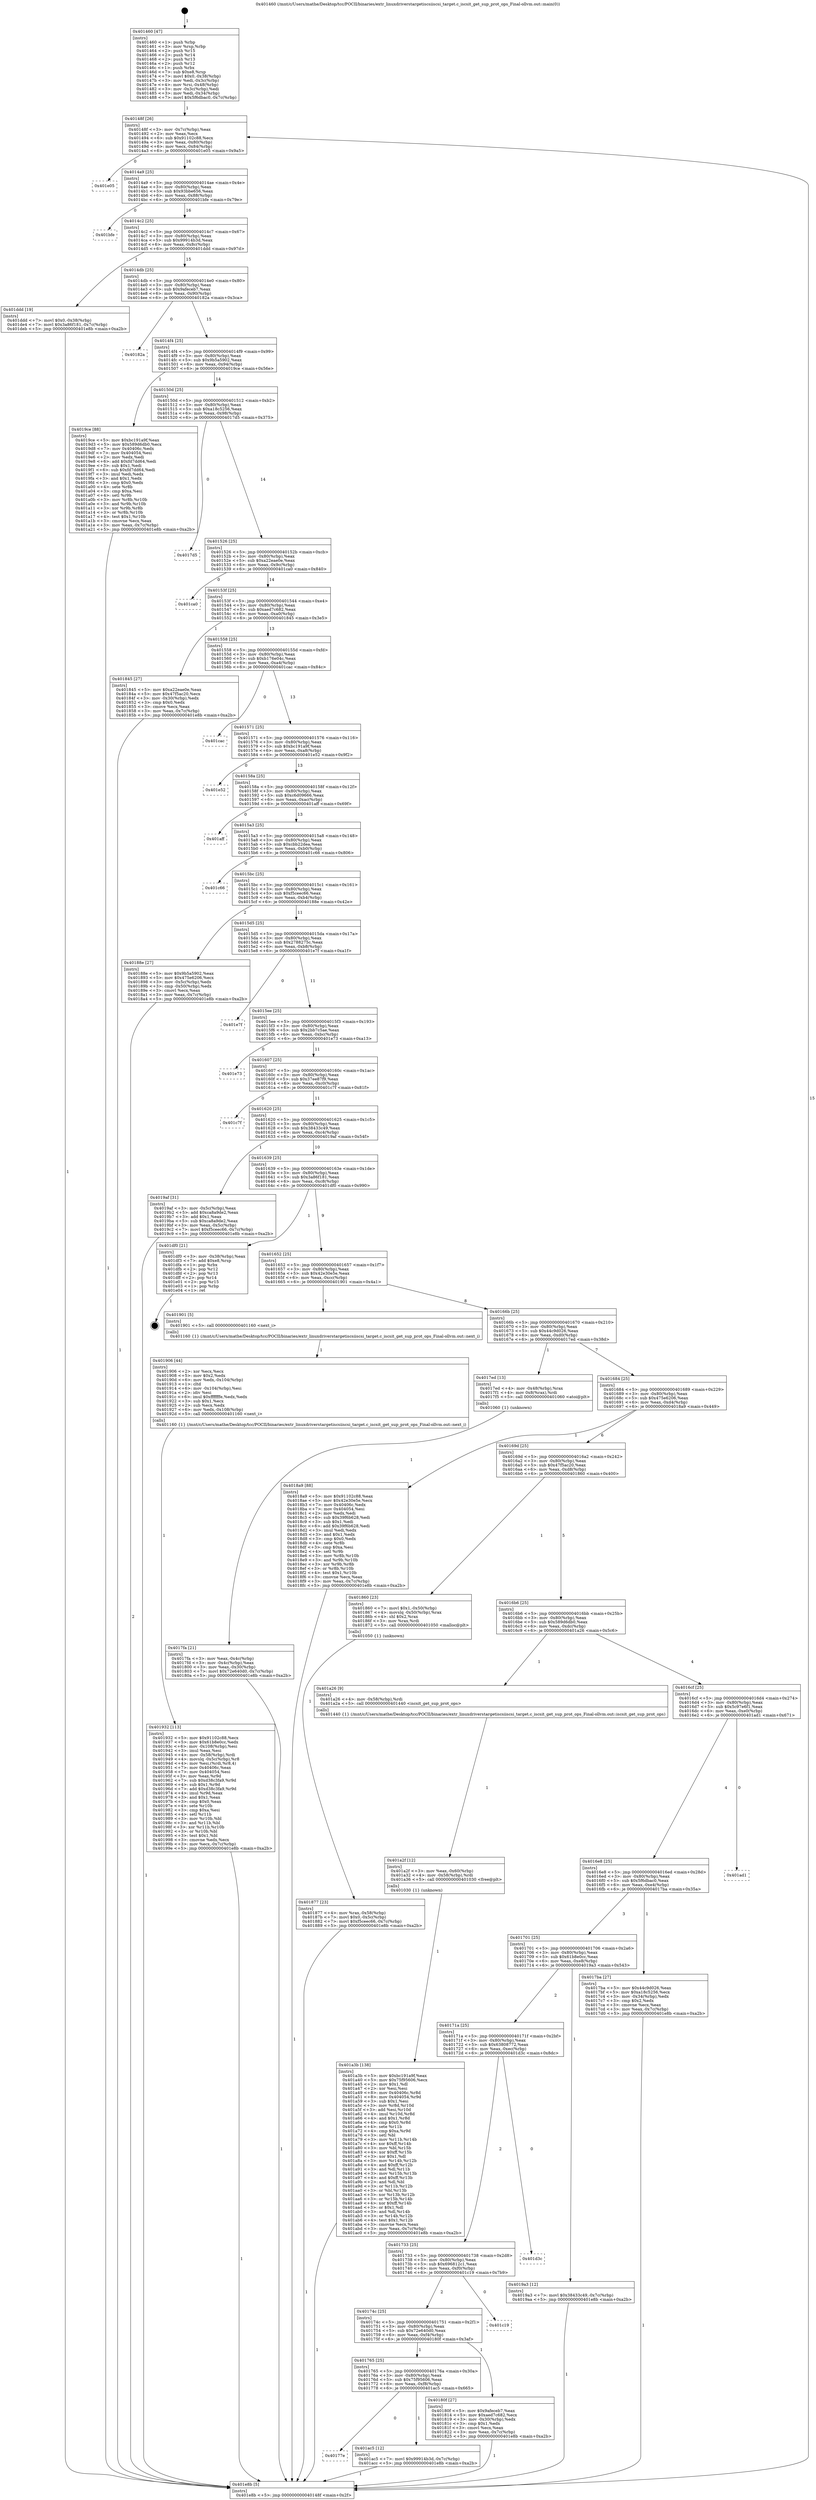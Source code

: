 digraph "0x401460" {
  label = "0x401460 (/mnt/c/Users/mathe/Desktop/tcc/POCII/binaries/extr_linuxdriverstargetiscsiiscsi_target.c_iscsit_get_sup_prot_ops_Final-ollvm.out::main(0))"
  labelloc = "t"
  node[shape=record]

  Entry [label="",width=0.3,height=0.3,shape=circle,fillcolor=black,style=filled]
  "0x40148f" [label="{
     0x40148f [26]\l
     | [instrs]\l
     &nbsp;&nbsp;0x40148f \<+3\>: mov -0x7c(%rbp),%eax\l
     &nbsp;&nbsp;0x401492 \<+2\>: mov %eax,%ecx\l
     &nbsp;&nbsp;0x401494 \<+6\>: sub $0x91102c88,%ecx\l
     &nbsp;&nbsp;0x40149a \<+3\>: mov %eax,-0x80(%rbp)\l
     &nbsp;&nbsp;0x40149d \<+6\>: mov %ecx,-0x84(%rbp)\l
     &nbsp;&nbsp;0x4014a3 \<+6\>: je 0000000000401e05 \<main+0x9a5\>\l
  }"]
  "0x401e05" [label="{
     0x401e05\l
  }", style=dashed]
  "0x4014a9" [label="{
     0x4014a9 [25]\l
     | [instrs]\l
     &nbsp;&nbsp;0x4014a9 \<+5\>: jmp 00000000004014ae \<main+0x4e\>\l
     &nbsp;&nbsp;0x4014ae \<+3\>: mov -0x80(%rbp),%eax\l
     &nbsp;&nbsp;0x4014b1 \<+5\>: sub $0x93bbe656,%eax\l
     &nbsp;&nbsp;0x4014b6 \<+6\>: mov %eax,-0x88(%rbp)\l
     &nbsp;&nbsp;0x4014bc \<+6\>: je 0000000000401bfe \<main+0x79e\>\l
  }"]
  Exit [label="",width=0.3,height=0.3,shape=circle,fillcolor=black,style=filled,peripheries=2]
  "0x401bfe" [label="{
     0x401bfe\l
  }", style=dashed]
  "0x4014c2" [label="{
     0x4014c2 [25]\l
     | [instrs]\l
     &nbsp;&nbsp;0x4014c2 \<+5\>: jmp 00000000004014c7 \<main+0x67\>\l
     &nbsp;&nbsp;0x4014c7 \<+3\>: mov -0x80(%rbp),%eax\l
     &nbsp;&nbsp;0x4014ca \<+5\>: sub $0x99914b3d,%eax\l
     &nbsp;&nbsp;0x4014cf \<+6\>: mov %eax,-0x8c(%rbp)\l
     &nbsp;&nbsp;0x4014d5 \<+6\>: je 0000000000401ddd \<main+0x97d\>\l
  }"]
  "0x40177e" [label="{
     0x40177e\l
  }", style=dashed]
  "0x401ddd" [label="{
     0x401ddd [19]\l
     | [instrs]\l
     &nbsp;&nbsp;0x401ddd \<+7\>: movl $0x0,-0x38(%rbp)\l
     &nbsp;&nbsp;0x401de4 \<+7\>: movl $0x3a86f181,-0x7c(%rbp)\l
     &nbsp;&nbsp;0x401deb \<+5\>: jmp 0000000000401e8b \<main+0xa2b\>\l
  }"]
  "0x4014db" [label="{
     0x4014db [25]\l
     | [instrs]\l
     &nbsp;&nbsp;0x4014db \<+5\>: jmp 00000000004014e0 \<main+0x80\>\l
     &nbsp;&nbsp;0x4014e0 \<+3\>: mov -0x80(%rbp),%eax\l
     &nbsp;&nbsp;0x4014e3 \<+5\>: sub $0x9afeceb7,%eax\l
     &nbsp;&nbsp;0x4014e8 \<+6\>: mov %eax,-0x90(%rbp)\l
     &nbsp;&nbsp;0x4014ee \<+6\>: je 000000000040182a \<main+0x3ca\>\l
  }"]
  "0x401ac5" [label="{
     0x401ac5 [12]\l
     | [instrs]\l
     &nbsp;&nbsp;0x401ac5 \<+7\>: movl $0x99914b3d,-0x7c(%rbp)\l
     &nbsp;&nbsp;0x401acc \<+5\>: jmp 0000000000401e8b \<main+0xa2b\>\l
  }"]
  "0x40182a" [label="{
     0x40182a\l
  }", style=dashed]
  "0x4014f4" [label="{
     0x4014f4 [25]\l
     | [instrs]\l
     &nbsp;&nbsp;0x4014f4 \<+5\>: jmp 00000000004014f9 \<main+0x99\>\l
     &nbsp;&nbsp;0x4014f9 \<+3\>: mov -0x80(%rbp),%eax\l
     &nbsp;&nbsp;0x4014fc \<+5\>: sub $0x9b5a5902,%eax\l
     &nbsp;&nbsp;0x401501 \<+6\>: mov %eax,-0x94(%rbp)\l
     &nbsp;&nbsp;0x401507 \<+6\>: je 00000000004019ce \<main+0x56e\>\l
  }"]
  "0x401a3b" [label="{
     0x401a3b [138]\l
     | [instrs]\l
     &nbsp;&nbsp;0x401a3b \<+5\>: mov $0xbc191a9f,%eax\l
     &nbsp;&nbsp;0x401a40 \<+5\>: mov $0x75f95606,%ecx\l
     &nbsp;&nbsp;0x401a45 \<+2\>: mov $0x1,%dl\l
     &nbsp;&nbsp;0x401a47 \<+2\>: xor %esi,%esi\l
     &nbsp;&nbsp;0x401a49 \<+8\>: mov 0x40406c,%r8d\l
     &nbsp;&nbsp;0x401a51 \<+8\>: mov 0x404054,%r9d\l
     &nbsp;&nbsp;0x401a59 \<+3\>: sub $0x1,%esi\l
     &nbsp;&nbsp;0x401a5c \<+3\>: mov %r8d,%r10d\l
     &nbsp;&nbsp;0x401a5f \<+3\>: add %esi,%r10d\l
     &nbsp;&nbsp;0x401a62 \<+4\>: imul %r10d,%r8d\l
     &nbsp;&nbsp;0x401a66 \<+4\>: and $0x1,%r8d\l
     &nbsp;&nbsp;0x401a6a \<+4\>: cmp $0x0,%r8d\l
     &nbsp;&nbsp;0x401a6e \<+4\>: sete %r11b\l
     &nbsp;&nbsp;0x401a72 \<+4\>: cmp $0xa,%r9d\l
     &nbsp;&nbsp;0x401a76 \<+3\>: setl %bl\l
     &nbsp;&nbsp;0x401a79 \<+3\>: mov %r11b,%r14b\l
     &nbsp;&nbsp;0x401a7c \<+4\>: xor $0xff,%r14b\l
     &nbsp;&nbsp;0x401a80 \<+3\>: mov %bl,%r15b\l
     &nbsp;&nbsp;0x401a83 \<+4\>: xor $0xff,%r15b\l
     &nbsp;&nbsp;0x401a87 \<+3\>: xor $0x1,%dl\l
     &nbsp;&nbsp;0x401a8a \<+3\>: mov %r14b,%r12b\l
     &nbsp;&nbsp;0x401a8d \<+4\>: and $0xff,%r12b\l
     &nbsp;&nbsp;0x401a91 \<+3\>: and %dl,%r11b\l
     &nbsp;&nbsp;0x401a94 \<+3\>: mov %r15b,%r13b\l
     &nbsp;&nbsp;0x401a97 \<+4\>: and $0xff,%r13b\l
     &nbsp;&nbsp;0x401a9b \<+2\>: and %dl,%bl\l
     &nbsp;&nbsp;0x401a9d \<+3\>: or %r11b,%r12b\l
     &nbsp;&nbsp;0x401aa0 \<+3\>: or %bl,%r13b\l
     &nbsp;&nbsp;0x401aa3 \<+3\>: xor %r13b,%r12b\l
     &nbsp;&nbsp;0x401aa6 \<+3\>: or %r15b,%r14b\l
     &nbsp;&nbsp;0x401aa9 \<+4\>: xor $0xff,%r14b\l
     &nbsp;&nbsp;0x401aad \<+3\>: or $0x1,%dl\l
     &nbsp;&nbsp;0x401ab0 \<+3\>: and %dl,%r14b\l
     &nbsp;&nbsp;0x401ab3 \<+3\>: or %r14b,%r12b\l
     &nbsp;&nbsp;0x401ab6 \<+4\>: test $0x1,%r12b\l
     &nbsp;&nbsp;0x401aba \<+3\>: cmovne %ecx,%eax\l
     &nbsp;&nbsp;0x401abd \<+3\>: mov %eax,-0x7c(%rbp)\l
     &nbsp;&nbsp;0x401ac0 \<+5\>: jmp 0000000000401e8b \<main+0xa2b\>\l
  }"]
  "0x4019ce" [label="{
     0x4019ce [88]\l
     | [instrs]\l
     &nbsp;&nbsp;0x4019ce \<+5\>: mov $0xbc191a9f,%eax\l
     &nbsp;&nbsp;0x4019d3 \<+5\>: mov $0x589d6db0,%ecx\l
     &nbsp;&nbsp;0x4019d8 \<+7\>: mov 0x40406c,%edx\l
     &nbsp;&nbsp;0x4019df \<+7\>: mov 0x404054,%esi\l
     &nbsp;&nbsp;0x4019e6 \<+2\>: mov %edx,%edi\l
     &nbsp;&nbsp;0x4019e8 \<+6\>: add $0xfd7dd64,%edi\l
     &nbsp;&nbsp;0x4019ee \<+3\>: sub $0x1,%edi\l
     &nbsp;&nbsp;0x4019f1 \<+6\>: sub $0xfd7dd64,%edi\l
     &nbsp;&nbsp;0x4019f7 \<+3\>: imul %edi,%edx\l
     &nbsp;&nbsp;0x4019fa \<+3\>: and $0x1,%edx\l
     &nbsp;&nbsp;0x4019fd \<+3\>: cmp $0x0,%edx\l
     &nbsp;&nbsp;0x401a00 \<+4\>: sete %r8b\l
     &nbsp;&nbsp;0x401a04 \<+3\>: cmp $0xa,%esi\l
     &nbsp;&nbsp;0x401a07 \<+4\>: setl %r9b\l
     &nbsp;&nbsp;0x401a0b \<+3\>: mov %r8b,%r10b\l
     &nbsp;&nbsp;0x401a0e \<+3\>: and %r9b,%r10b\l
     &nbsp;&nbsp;0x401a11 \<+3\>: xor %r9b,%r8b\l
     &nbsp;&nbsp;0x401a14 \<+3\>: or %r8b,%r10b\l
     &nbsp;&nbsp;0x401a17 \<+4\>: test $0x1,%r10b\l
     &nbsp;&nbsp;0x401a1b \<+3\>: cmovne %ecx,%eax\l
     &nbsp;&nbsp;0x401a1e \<+3\>: mov %eax,-0x7c(%rbp)\l
     &nbsp;&nbsp;0x401a21 \<+5\>: jmp 0000000000401e8b \<main+0xa2b\>\l
  }"]
  "0x40150d" [label="{
     0x40150d [25]\l
     | [instrs]\l
     &nbsp;&nbsp;0x40150d \<+5\>: jmp 0000000000401512 \<main+0xb2\>\l
     &nbsp;&nbsp;0x401512 \<+3\>: mov -0x80(%rbp),%eax\l
     &nbsp;&nbsp;0x401515 \<+5\>: sub $0xa18c5256,%eax\l
     &nbsp;&nbsp;0x40151a \<+6\>: mov %eax,-0x98(%rbp)\l
     &nbsp;&nbsp;0x401520 \<+6\>: je 00000000004017d5 \<main+0x375\>\l
  }"]
  "0x401a2f" [label="{
     0x401a2f [12]\l
     | [instrs]\l
     &nbsp;&nbsp;0x401a2f \<+3\>: mov %eax,-0x60(%rbp)\l
     &nbsp;&nbsp;0x401a32 \<+4\>: mov -0x58(%rbp),%rdi\l
     &nbsp;&nbsp;0x401a36 \<+5\>: call 0000000000401030 \<free@plt\>\l
     | [calls]\l
     &nbsp;&nbsp;0x401030 \{1\} (unknown)\l
  }"]
  "0x4017d5" [label="{
     0x4017d5\l
  }", style=dashed]
  "0x401526" [label="{
     0x401526 [25]\l
     | [instrs]\l
     &nbsp;&nbsp;0x401526 \<+5\>: jmp 000000000040152b \<main+0xcb\>\l
     &nbsp;&nbsp;0x40152b \<+3\>: mov -0x80(%rbp),%eax\l
     &nbsp;&nbsp;0x40152e \<+5\>: sub $0xa22eae0e,%eax\l
     &nbsp;&nbsp;0x401533 \<+6\>: mov %eax,-0x9c(%rbp)\l
     &nbsp;&nbsp;0x401539 \<+6\>: je 0000000000401ca0 \<main+0x840\>\l
  }"]
  "0x401932" [label="{
     0x401932 [113]\l
     | [instrs]\l
     &nbsp;&nbsp;0x401932 \<+5\>: mov $0x91102c88,%ecx\l
     &nbsp;&nbsp;0x401937 \<+5\>: mov $0x61b8e0cc,%edx\l
     &nbsp;&nbsp;0x40193c \<+6\>: mov -0x108(%rbp),%esi\l
     &nbsp;&nbsp;0x401942 \<+3\>: imul %eax,%esi\l
     &nbsp;&nbsp;0x401945 \<+4\>: mov -0x58(%rbp),%rdi\l
     &nbsp;&nbsp;0x401949 \<+4\>: movslq -0x5c(%rbp),%r8\l
     &nbsp;&nbsp;0x40194d \<+4\>: mov %esi,(%rdi,%r8,4)\l
     &nbsp;&nbsp;0x401951 \<+7\>: mov 0x40406c,%eax\l
     &nbsp;&nbsp;0x401958 \<+7\>: mov 0x404054,%esi\l
     &nbsp;&nbsp;0x40195f \<+3\>: mov %eax,%r9d\l
     &nbsp;&nbsp;0x401962 \<+7\>: sub $0xd38c3fa9,%r9d\l
     &nbsp;&nbsp;0x401969 \<+4\>: sub $0x1,%r9d\l
     &nbsp;&nbsp;0x40196d \<+7\>: add $0xd38c3fa9,%r9d\l
     &nbsp;&nbsp;0x401974 \<+4\>: imul %r9d,%eax\l
     &nbsp;&nbsp;0x401978 \<+3\>: and $0x1,%eax\l
     &nbsp;&nbsp;0x40197b \<+3\>: cmp $0x0,%eax\l
     &nbsp;&nbsp;0x40197e \<+4\>: sete %r10b\l
     &nbsp;&nbsp;0x401982 \<+3\>: cmp $0xa,%esi\l
     &nbsp;&nbsp;0x401985 \<+4\>: setl %r11b\l
     &nbsp;&nbsp;0x401989 \<+3\>: mov %r10b,%bl\l
     &nbsp;&nbsp;0x40198c \<+3\>: and %r11b,%bl\l
     &nbsp;&nbsp;0x40198f \<+3\>: xor %r11b,%r10b\l
     &nbsp;&nbsp;0x401992 \<+3\>: or %r10b,%bl\l
     &nbsp;&nbsp;0x401995 \<+3\>: test $0x1,%bl\l
     &nbsp;&nbsp;0x401998 \<+3\>: cmovne %edx,%ecx\l
     &nbsp;&nbsp;0x40199b \<+3\>: mov %ecx,-0x7c(%rbp)\l
     &nbsp;&nbsp;0x40199e \<+5\>: jmp 0000000000401e8b \<main+0xa2b\>\l
  }"]
  "0x401ca0" [label="{
     0x401ca0\l
  }", style=dashed]
  "0x40153f" [label="{
     0x40153f [25]\l
     | [instrs]\l
     &nbsp;&nbsp;0x40153f \<+5\>: jmp 0000000000401544 \<main+0xe4\>\l
     &nbsp;&nbsp;0x401544 \<+3\>: mov -0x80(%rbp),%eax\l
     &nbsp;&nbsp;0x401547 \<+5\>: sub $0xaed7c682,%eax\l
     &nbsp;&nbsp;0x40154c \<+6\>: mov %eax,-0xa0(%rbp)\l
     &nbsp;&nbsp;0x401552 \<+6\>: je 0000000000401845 \<main+0x3e5\>\l
  }"]
  "0x401906" [label="{
     0x401906 [44]\l
     | [instrs]\l
     &nbsp;&nbsp;0x401906 \<+2\>: xor %ecx,%ecx\l
     &nbsp;&nbsp;0x401908 \<+5\>: mov $0x2,%edx\l
     &nbsp;&nbsp;0x40190d \<+6\>: mov %edx,-0x104(%rbp)\l
     &nbsp;&nbsp;0x401913 \<+1\>: cltd\l
     &nbsp;&nbsp;0x401914 \<+6\>: mov -0x104(%rbp),%esi\l
     &nbsp;&nbsp;0x40191a \<+2\>: idiv %esi\l
     &nbsp;&nbsp;0x40191c \<+6\>: imul $0xfffffffe,%edx,%edx\l
     &nbsp;&nbsp;0x401922 \<+3\>: sub $0x1,%ecx\l
     &nbsp;&nbsp;0x401925 \<+2\>: sub %ecx,%edx\l
     &nbsp;&nbsp;0x401927 \<+6\>: mov %edx,-0x108(%rbp)\l
     &nbsp;&nbsp;0x40192d \<+5\>: call 0000000000401160 \<next_i\>\l
     | [calls]\l
     &nbsp;&nbsp;0x401160 \{1\} (/mnt/c/Users/mathe/Desktop/tcc/POCII/binaries/extr_linuxdriverstargetiscsiiscsi_target.c_iscsit_get_sup_prot_ops_Final-ollvm.out::next_i)\l
  }"]
  "0x401845" [label="{
     0x401845 [27]\l
     | [instrs]\l
     &nbsp;&nbsp;0x401845 \<+5\>: mov $0xa22eae0e,%eax\l
     &nbsp;&nbsp;0x40184a \<+5\>: mov $0x47f5ac20,%ecx\l
     &nbsp;&nbsp;0x40184f \<+3\>: mov -0x30(%rbp),%edx\l
     &nbsp;&nbsp;0x401852 \<+3\>: cmp $0x0,%edx\l
     &nbsp;&nbsp;0x401855 \<+3\>: cmove %ecx,%eax\l
     &nbsp;&nbsp;0x401858 \<+3\>: mov %eax,-0x7c(%rbp)\l
     &nbsp;&nbsp;0x40185b \<+5\>: jmp 0000000000401e8b \<main+0xa2b\>\l
  }"]
  "0x401558" [label="{
     0x401558 [25]\l
     | [instrs]\l
     &nbsp;&nbsp;0x401558 \<+5\>: jmp 000000000040155d \<main+0xfd\>\l
     &nbsp;&nbsp;0x40155d \<+3\>: mov -0x80(%rbp),%eax\l
     &nbsp;&nbsp;0x401560 \<+5\>: sub $0xb176e04c,%eax\l
     &nbsp;&nbsp;0x401565 \<+6\>: mov %eax,-0xa4(%rbp)\l
     &nbsp;&nbsp;0x40156b \<+6\>: je 0000000000401cac \<main+0x84c\>\l
  }"]
  "0x401877" [label="{
     0x401877 [23]\l
     | [instrs]\l
     &nbsp;&nbsp;0x401877 \<+4\>: mov %rax,-0x58(%rbp)\l
     &nbsp;&nbsp;0x40187b \<+7\>: movl $0x0,-0x5c(%rbp)\l
     &nbsp;&nbsp;0x401882 \<+7\>: movl $0xf5ceec66,-0x7c(%rbp)\l
     &nbsp;&nbsp;0x401889 \<+5\>: jmp 0000000000401e8b \<main+0xa2b\>\l
  }"]
  "0x401cac" [label="{
     0x401cac\l
  }", style=dashed]
  "0x401571" [label="{
     0x401571 [25]\l
     | [instrs]\l
     &nbsp;&nbsp;0x401571 \<+5\>: jmp 0000000000401576 \<main+0x116\>\l
     &nbsp;&nbsp;0x401576 \<+3\>: mov -0x80(%rbp),%eax\l
     &nbsp;&nbsp;0x401579 \<+5\>: sub $0xbc191a9f,%eax\l
     &nbsp;&nbsp;0x40157e \<+6\>: mov %eax,-0xa8(%rbp)\l
     &nbsp;&nbsp;0x401584 \<+6\>: je 0000000000401e52 \<main+0x9f2\>\l
  }"]
  "0x401765" [label="{
     0x401765 [25]\l
     | [instrs]\l
     &nbsp;&nbsp;0x401765 \<+5\>: jmp 000000000040176a \<main+0x30a\>\l
     &nbsp;&nbsp;0x40176a \<+3\>: mov -0x80(%rbp),%eax\l
     &nbsp;&nbsp;0x40176d \<+5\>: sub $0x75f95606,%eax\l
     &nbsp;&nbsp;0x401772 \<+6\>: mov %eax,-0xf8(%rbp)\l
     &nbsp;&nbsp;0x401778 \<+6\>: je 0000000000401ac5 \<main+0x665\>\l
  }"]
  "0x401e52" [label="{
     0x401e52\l
  }", style=dashed]
  "0x40158a" [label="{
     0x40158a [25]\l
     | [instrs]\l
     &nbsp;&nbsp;0x40158a \<+5\>: jmp 000000000040158f \<main+0x12f\>\l
     &nbsp;&nbsp;0x40158f \<+3\>: mov -0x80(%rbp),%eax\l
     &nbsp;&nbsp;0x401592 \<+5\>: sub $0xc6d09666,%eax\l
     &nbsp;&nbsp;0x401597 \<+6\>: mov %eax,-0xac(%rbp)\l
     &nbsp;&nbsp;0x40159d \<+6\>: je 0000000000401aff \<main+0x69f\>\l
  }"]
  "0x40180f" [label="{
     0x40180f [27]\l
     | [instrs]\l
     &nbsp;&nbsp;0x40180f \<+5\>: mov $0x9afeceb7,%eax\l
     &nbsp;&nbsp;0x401814 \<+5\>: mov $0xaed7c682,%ecx\l
     &nbsp;&nbsp;0x401819 \<+3\>: mov -0x30(%rbp),%edx\l
     &nbsp;&nbsp;0x40181c \<+3\>: cmp $0x1,%edx\l
     &nbsp;&nbsp;0x40181f \<+3\>: cmovl %ecx,%eax\l
     &nbsp;&nbsp;0x401822 \<+3\>: mov %eax,-0x7c(%rbp)\l
     &nbsp;&nbsp;0x401825 \<+5\>: jmp 0000000000401e8b \<main+0xa2b\>\l
  }"]
  "0x401aff" [label="{
     0x401aff\l
  }", style=dashed]
  "0x4015a3" [label="{
     0x4015a3 [25]\l
     | [instrs]\l
     &nbsp;&nbsp;0x4015a3 \<+5\>: jmp 00000000004015a8 \<main+0x148\>\l
     &nbsp;&nbsp;0x4015a8 \<+3\>: mov -0x80(%rbp),%eax\l
     &nbsp;&nbsp;0x4015ab \<+5\>: sub $0xcbb22dea,%eax\l
     &nbsp;&nbsp;0x4015b0 \<+6\>: mov %eax,-0xb0(%rbp)\l
     &nbsp;&nbsp;0x4015b6 \<+6\>: je 0000000000401c66 \<main+0x806\>\l
  }"]
  "0x40174c" [label="{
     0x40174c [25]\l
     | [instrs]\l
     &nbsp;&nbsp;0x40174c \<+5\>: jmp 0000000000401751 \<main+0x2f1\>\l
     &nbsp;&nbsp;0x401751 \<+3\>: mov -0x80(%rbp),%eax\l
     &nbsp;&nbsp;0x401754 \<+5\>: sub $0x72e640d0,%eax\l
     &nbsp;&nbsp;0x401759 \<+6\>: mov %eax,-0xf4(%rbp)\l
     &nbsp;&nbsp;0x40175f \<+6\>: je 000000000040180f \<main+0x3af\>\l
  }"]
  "0x401c66" [label="{
     0x401c66\l
  }", style=dashed]
  "0x4015bc" [label="{
     0x4015bc [25]\l
     | [instrs]\l
     &nbsp;&nbsp;0x4015bc \<+5\>: jmp 00000000004015c1 \<main+0x161\>\l
     &nbsp;&nbsp;0x4015c1 \<+3\>: mov -0x80(%rbp),%eax\l
     &nbsp;&nbsp;0x4015c4 \<+5\>: sub $0xf5ceec66,%eax\l
     &nbsp;&nbsp;0x4015c9 \<+6\>: mov %eax,-0xb4(%rbp)\l
     &nbsp;&nbsp;0x4015cf \<+6\>: je 000000000040188e \<main+0x42e\>\l
  }"]
  "0x401c19" [label="{
     0x401c19\l
  }", style=dashed]
  "0x40188e" [label="{
     0x40188e [27]\l
     | [instrs]\l
     &nbsp;&nbsp;0x40188e \<+5\>: mov $0x9b5a5902,%eax\l
     &nbsp;&nbsp;0x401893 \<+5\>: mov $0x475e6206,%ecx\l
     &nbsp;&nbsp;0x401898 \<+3\>: mov -0x5c(%rbp),%edx\l
     &nbsp;&nbsp;0x40189b \<+3\>: cmp -0x50(%rbp),%edx\l
     &nbsp;&nbsp;0x40189e \<+3\>: cmovl %ecx,%eax\l
     &nbsp;&nbsp;0x4018a1 \<+3\>: mov %eax,-0x7c(%rbp)\l
     &nbsp;&nbsp;0x4018a4 \<+5\>: jmp 0000000000401e8b \<main+0xa2b\>\l
  }"]
  "0x4015d5" [label="{
     0x4015d5 [25]\l
     | [instrs]\l
     &nbsp;&nbsp;0x4015d5 \<+5\>: jmp 00000000004015da \<main+0x17a\>\l
     &nbsp;&nbsp;0x4015da \<+3\>: mov -0x80(%rbp),%eax\l
     &nbsp;&nbsp;0x4015dd \<+5\>: sub $0x2788275c,%eax\l
     &nbsp;&nbsp;0x4015e2 \<+6\>: mov %eax,-0xb8(%rbp)\l
     &nbsp;&nbsp;0x4015e8 \<+6\>: je 0000000000401e7f \<main+0xa1f\>\l
  }"]
  "0x401733" [label="{
     0x401733 [25]\l
     | [instrs]\l
     &nbsp;&nbsp;0x401733 \<+5\>: jmp 0000000000401738 \<main+0x2d8\>\l
     &nbsp;&nbsp;0x401738 \<+3\>: mov -0x80(%rbp),%eax\l
     &nbsp;&nbsp;0x40173b \<+5\>: sub $0x696812c1,%eax\l
     &nbsp;&nbsp;0x401740 \<+6\>: mov %eax,-0xf0(%rbp)\l
     &nbsp;&nbsp;0x401746 \<+6\>: je 0000000000401c19 \<main+0x7b9\>\l
  }"]
  "0x401e7f" [label="{
     0x401e7f\l
  }", style=dashed]
  "0x4015ee" [label="{
     0x4015ee [25]\l
     | [instrs]\l
     &nbsp;&nbsp;0x4015ee \<+5\>: jmp 00000000004015f3 \<main+0x193\>\l
     &nbsp;&nbsp;0x4015f3 \<+3\>: mov -0x80(%rbp),%eax\l
     &nbsp;&nbsp;0x4015f6 \<+5\>: sub $0x2bb7c5ae,%eax\l
     &nbsp;&nbsp;0x4015fb \<+6\>: mov %eax,-0xbc(%rbp)\l
     &nbsp;&nbsp;0x401601 \<+6\>: je 0000000000401e73 \<main+0xa13\>\l
  }"]
  "0x401d3c" [label="{
     0x401d3c\l
  }", style=dashed]
  "0x401e73" [label="{
     0x401e73\l
  }", style=dashed]
  "0x401607" [label="{
     0x401607 [25]\l
     | [instrs]\l
     &nbsp;&nbsp;0x401607 \<+5\>: jmp 000000000040160c \<main+0x1ac\>\l
     &nbsp;&nbsp;0x40160c \<+3\>: mov -0x80(%rbp),%eax\l
     &nbsp;&nbsp;0x40160f \<+5\>: sub $0x37ee87f9,%eax\l
     &nbsp;&nbsp;0x401614 \<+6\>: mov %eax,-0xc0(%rbp)\l
     &nbsp;&nbsp;0x40161a \<+6\>: je 0000000000401c7f \<main+0x81f\>\l
  }"]
  "0x40171a" [label="{
     0x40171a [25]\l
     | [instrs]\l
     &nbsp;&nbsp;0x40171a \<+5\>: jmp 000000000040171f \<main+0x2bf\>\l
     &nbsp;&nbsp;0x40171f \<+3\>: mov -0x80(%rbp),%eax\l
     &nbsp;&nbsp;0x401722 \<+5\>: sub $0x63808772,%eax\l
     &nbsp;&nbsp;0x401727 \<+6\>: mov %eax,-0xec(%rbp)\l
     &nbsp;&nbsp;0x40172d \<+6\>: je 0000000000401d3c \<main+0x8dc\>\l
  }"]
  "0x401c7f" [label="{
     0x401c7f\l
  }", style=dashed]
  "0x401620" [label="{
     0x401620 [25]\l
     | [instrs]\l
     &nbsp;&nbsp;0x401620 \<+5\>: jmp 0000000000401625 \<main+0x1c5\>\l
     &nbsp;&nbsp;0x401625 \<+3\>: mov -0x80(%rbp),%eax\l
     &nbsp;&nbsp;0x401628 \<+5\>: sub $0x38433c49,%eax\l
     &nbsp;&nbsp;0x40162d \<+6\>: mov %eax,-0xc4(%rbp)\l
     &nbsp;&nbsp;0x401633 \<+6\>: je 00000000004019af \<main+0x54f\>\l
  }"]
  "0x4019a3" [label="{
     0x4019a3 [12]\l
     | [instrs]\l
     &nbsp;&nbsp;0x4019a3 \<+7\>: movl $0x38433c49,-0x7c(%rbp)\l
     &nbsp;&nbsp;0x4019aa \<+5\>: jmp 0000000000401e8b \<main+0xa2b\>\l
  }"]
  "0x4019af" [label="{
     0x4019af [31]\l
     | [instrs]\l
     &nbsp;&nbsp;0x4019af \<+3\>: mov -0x5c(%rbp),%eax\l
     &nbsp;&nbsp;0x4019b2 \<+5\>: add $0xca8a9de2,%eax\l
     &nbsp;&nbsp;0x4019b7 \<+3\>: add $0x1,%eax\l
     &nbsp;&nbsp;0x4019ba \<+5\>: sub $0xca8a9de2,%eax\l
     &nbsp;&nbsp;0x4019bf \<+3\>: mov %eax,-0x5c(%rbp)\l
     &nbsp;&nbsp;0x4019c2 \<+7\>: movl $0xf5ceec66,-0x7c(%rbp)\l
     &nbsp;&nbsp;0x4019c9 \<+5\>: jmp 0000000000401e8b \<main+0xa2b\>\l
  }"]
  "0x401639" [label="{
     0x401639 [25]\l
     | [instrs]\l
     &nbsp;&nbsp;0x401639 \<+5\>: jmp 000000000040163e \<main+0x1de\>\l
     &nbsp;&nbsp;0x40163e \<+3\>: mov -0x80(%rbp),%eax\l
     &nbsp;&nbsp;0x401641 \<+5\>: sub $0x3a86f181,%eax\l
     &nbsp;&nbsp;0x401646 \<+6\>: mov %eax,-0xc8(%rbp)\l
     &nbsp;&nbsp;0x40164c \<+6\>: je 0000000000401df0 \<main+0x990\>\l
  }"]
  "0x4017fa" [label="{
     0x4017fa [21]\l
     | [instrs]\l
     &nbsp;&nbsp;0x4017fa \<+3\>: mov %eax,-0x4c(%rbp)\l
     &nbsp;&nbsp;0x4017fd \<+3\>: mov -0x4c(%rbp),%eax\l
     &nbsp;&nbsp;0x401800 \<+3\>: mov %eax,-0x30(%rbp)\l
     &nbsp;&nbsp;0x401803 \<+7\>: movl $0x72e640d0,-0x7c(%rbp)\l
     &nbsp;&nbsp;0x40180a \<+5\>: jmp 0000000000401e8b \<main+0xa2b\>\l
  }"]
  "0x401df0" [label="{
     0x401df0 [21]\l
     | [instrs]\l
     &nbsp;&nbsp;0x401df0 \<+3\>: mov -0x38(%rbp),%eax\l
     &nbsp;&nbsp;0x401df3 \<+7\>: add $0xe8,%rsp\l
     &nbsp;&nbsp;0x401dfa \<+1\>: pop %rbx\l
     &nbsp;&nbsp;0x401dfb \<+2\>: pop %r12\l
     &nbsp;&nbsp;0x401dfd \<+2\>: pop %r13\l
     &nbsp;&nbsp;0x401dff \<+2\>: pop %r14\l
     &nbsp;&nbsp;0x401e01 \<+2\>: pop %r15\l
     &nbsp;&nbsp;0x401e03 \<+1\>: pop %rbp\l
     &nbsp;&nbsp;0x401e04 \<+1\>: ret\l
  }"]
  "0x401652" [label="{
     0x401652 [25]\l
     | [instrs]\l
     &nbsp;&nbsp;0x401652 \<+5\>: jmp 0000000000401657 \<main+0x1f7\>\l
     &nbsp;&nbsp;0x401657 \<+3\>: mov -0x80(%rbp),%eax\l
     &nbsp;&nbsp;0x40165a \<+5\>: sub $0x42e30e5e,%eax\l
     &nbsp;&nbsp;0x40165f \<+6\>: mov %eax,-0xcc(%rbp)\l
     &nbsp;&nbsp;0x401665 \<+6\>: je 0000000000401901 \<main+0x4a1\>\l
  }"]
  "0x401460" [label="{
     0x401460 [47]\l
     | [instrs]\l
     &nbsp;&nbsp;0x401460 \<+1\>: push %rbp\l
     &nbsp;&nbsp;0x401461 \<+3\>: mov %rsp,%rbp\l
     &nbsp;&nbsp;0x401464 \<+2\>: push %r15\l
     &nbsp;&nbsp;0x401466 \<+2\>: push %r14\l
     &nbsp;&nbsp;0x401468 \<+2\>: push %r13\l
     &nbsp;&nbsp;0x40146a \<+2\>: push %r12\l
     &nbsp;&nbsp;0x40146c \<+1\>: push %rbx\l
     &nbsp;&nbsp;0x40146d \<+7\>: sub $0xe8,%rsp\l
     &nbsp;&nbsp;0x401474 \<+7\>: movl $0x0,-0x38(%rbp)\l
     &nbsp;&nbsp;0x40147b \<+3\>: mov %edi,-0x3c(%rbp)\l
     &nbsp;&nbsp;0x40147e \<+4\>: mov %rsi,-0x48(%rbp)\l
     &nbsp;&nbsp;0x401482 \<+3\>: mov -0x3c(%rbp),%edi\l
     &nbsp;&nbsp;0x401485 \<+3\>: mov %edi,-0x34(%rbp)\l
     &nbsp;&nbsp;0x401488 \<+7\>: movl $0x5f6dbac0,-0x7c(%rbp)\l
  }"]
  "0x401901" [label="{
     0x401901 [5]\l
     | [instrs]\l
     &nbsp;&nbsp;0x401901 \<+5\>: call 0000000000401160 \<next_i\>\l
     | [calls]\l
     &nbsp;&nbsp;0x401160 \{1\} (/mnt/c/Users/mathe/Desktop/tcc/POCII/binaries/extr_linuxdriverstargetiscsiiscsi_target.c_iscsit_get_sup_prot_ops_Final-ollvm.out::next_i)\l
  }"]
  "0x40166b" [label="{
     0x40166b [25]\l
     | [instrs]\l
     &nbsp;&nbsp;0x40166b \<+5\>: jmp 0000000000401670 \<main+0x210\>\l
     &nbsp;&nbsp;0x401670 \<+3\>: mov -0x80(%rbp),%eax\l
     &nbsp;&nbsp;0x401673 \<+5\>: sub $0x44c9d026,%eax\l
     &nbsp;&nbsp;0x401678 \<+6\>: mov %eax,-0xd0(%rbp)\l
     &nbsp;&nbsp;0x40167e \<+6\>: je 00000000004017ed \<main+0x38d\>\l
  }"]
  "0x401e8b" [label="{
     0x401e8b [5]\l
     | [instrs]\l
     &nbsp;&nbsp;0x401e8b \<+5\>: jmp 000000000040148f \<main+0x2f\>\l
  }"]
  "0x4017ed" [label="{
     0x4017ed [13]\l
     | [instrs]\l
     &nbsp;&nbsp;0x4017ed \<+4\>: mov -0x48(%rbp),%rax\l
     &nbsp;&nbsp;0x4017f1 \<+4\>: mov 0x8(%rax),%rdi\l
     &nbsp;&nbsp;0x4017f5 \<+5\>: call 0000000000401060 \<atoi@plt\>\l
     | [calls]\l
     &nbsp;&nbsp;0x401060 \{1\} (unknown)\l
  }"]
  "0x401684" [label="{
     0x401684 [25]\l
     | [instrs]\l
     &nbsp;&nbsp;0x401684 \<+5\>: jmp 0000000000401689 \<main+0x229\>\l
     &nbsp;&nbsp;0x401689 \<+3\>: mov -0x80(%rbp),%eax\l
     &nbsp;&nbsp;0x40168c \<+5\>: sub $0x475e6206,%eax\l
     &nbsp;&nbsp;0x401691 \<+6\>: mov %eax,-0xd4(%rbp)\l
     &nbsp;&nbsp;0x401697 \<+6\>: je 00000000004018a9 \<main+0x449\>\l
  }"]
  "0x401701" [label="{
     0x401701 [25]\l
     | [instrs]\l
     &nbsp;&nbsp;0x401701 \<+5\>: jmp 0000000000401706 \<main+0x2a6\>\l
     &nbsp;&nbsp;0x401706 \<+3\>: mov -0x80(%rbp),%eax\l
     &nbsp;&nbsp;0x401709 \<+5\>: sub $0x61b8e0cc,%eax\l
     &nbsp;&nbsp;0x40170e \<+6\>: mov %eax,-0xe8(%rbp)\l
     &nbsp;&nbsp;0x401714 \<+6\>: je 00000000004019a3 \<main+0x543\>\l
  }"]
  "0x4018a9" [label="{
     0x4018a9 [88]\l
     | [instrs]\l
     &nbsp;&nbsp;0x4018a9 \<+5\>: mov $0x91102c88,%eax\l
     &nbsp;&nbsp;0x4018ae \<+5\>: mov $0x42e30e5e,%ecx\l
     &nbsp;&nbsp;0x4018b3 \<+7\>: mov 0x40406c,%edx\l
     &nbsp;&nbsp;0x4018ba \<+7\>: mov 0x404054,%esi\l
     &nbsp;&nbsp;0x4018c1 \<+2\>: mov %edx,%edi\l
     &nbsp;&nbsp;0x4018c3 \<+6\>: sub $0x39f6b628,%edi\l
     &nbsp;&nbsp;0x4018c9 \<+3\>: sub $0x1,%edi\l
     &nbsp;&nbsp;0x4018cc \<+6\>: add $0x39f6b628,%edi\l
     &nbsp;&nbsp;0x4018d2 \<+3\>: imul %edi,%edx\l
     &nbsp;&nbsp;0x4018d5 \<+3\>: and $0x1,%edx\l
     &nbsp;&nbsp;0x4018d8 \<+3\>: cmp $0x0,%edx\l
     &nbsp;&nbsp;0x4018db \<+4\>: sete %r8b\l
     &nbsp;&nbsp;0x4018df \<+3\>: cmp $0xa,%esi\l
     &nbsp;&nbsp;0x4018e2 \<+4\>: setl %r9b\l
     &nbsp;&nbsp;0x4018e6 \<+3\>: mov %r8b,%r10b\l
     &nbsp;&nbsp;0x4018e9 \<+3\>: and %r9b,%r10b\l
     &nbsp;&nbsp;0x4018ec \<+3\>: xor %r9b,%r8b\l
     &nbsp;&nbsp;0x4018ef \<+3\>: or %r8b,%r10b\l
     &nbsp;&nbsp;0x4018f2 \<+4\>: test $0x1,%r10b\l
     &nbsp;&nbsp;0x4018f6 \<+3\>: cmovne %ecx,%eax\l
     &nbsp;&nbsp;0x4018f9 \<+3\>: mov %eax,-0x7c(%rbp)\l
     &nbsp;&nbsp;0x4018fc \<+5\>: jmp 0000000000401e8b \<main+0xa2b\>\l
  }"]
  "0x40169d" [label="{
     0x40169d [25]\l
     | [instrs]\l
     &nbsp;&nbsp;0x40169d \<+5\>: jmp 00000000004016a2 \<main+0x242\>\l
     &nbsp;&nbsp;0x4016a2 \<+3\>: mov -0x80(%rbp),%eax\l
     &nbsp;&nbsp;0x4016a5 \<+5\>: sub $0x47f5ac20,%eax\l
     &nbsp;&nbsp;0x4016aa \<+6\>: mov %eax,-0xd8(%rbp)\l
     &nbsp;&nbsp;0x4016b0 \<+6\>: je 0000000000401860 \<main+0x400\>\l
  }"]
  "0x4017ba" [label="{
     0x4017ba [27]\l
     | [instrs]\l
     &nbsp;&nbsp;0x4017ba \<+5\>: mov $0x44c9d026,%eax\l
     &nbsp;&nbsp;0x4017bf \<+5\>: mov $0xa18c5256,%ecx\l
     &nbsp;&nbsp;0x4017c4 \<+3\>: mov -0x34(%rbp),%edx\l
     &nbsp;&nbsp;0x4017c7 \<+3\>: cmp $0x2,%edx\l
     &nbsp;&nbsp;0x4017ca \<+3\>: cmovne %ecx,%eax\l
     &nbsp;&nbsp;0x4017cd \<+3\>: mov %eax,-0x7c(%rbp)\l
     &nbsp;&nbsp;0x4017d0 \<+5\>: jmp 0000000000401e8b \<main+0xa2b\>\l
  }"]
  "0x401860" [label="{
     0x401860 [23]\l
     | [instrs]\l
     &nbsp;&nbsp;0x401860 \<+7\>: movl $0x1,-0x50(%rbp)\l
     &nbsp;&nbsp;0x401867 \<+4\>: movslq -0x50(%rbp),%rax\l
     &nbsp;&nbsp;0x40186b \<+4\>: shl $0x2,%rax\l
     &nbsp;&nbsp;0x40186f \<+3\>: mov %rax,%rdi\l
     &nbsp;&nbsp;0x401872 \<+5\>: call 0000000000401050 \<malloc@plt\>\l
     | [calls]\l
     &nbsp;&nbsp;0x401050 \{1\} (unknown)\l
  }"]
  "0x4016b6" [label="{
     0x4016b6 [25]\l
     | [instrs]\l
     &nbsp;&nbsp;0x4016b6 \<+5\>: jmp 00000000004016bb \<main+0x25b\>\l
     &nbsp;&nbsp;0x4016bb \<+3\>: mov -0x80(%rbp),%eax\l
     &nbsp;&nbsp;0x4016be \<+5\>: sub $0x589d6db0,%eax\l
     &nbsp;&nbsp;0x4016c3 \<+6\>: mov %eax,-0xdc(%rbp)\l
     &nbsp;&nbsp;0x4016c9 \<+6\>: je 0000000000401a26 \<main+0x5c6\>\l
  }"]
  "0x4016e8" [label="{
     0x4016e8 [25]\l
     | [instrs]\l
     &nbsp;&nbsp;0x4016e8 \<+5\>: jmp 00000000004016ed \<main+0x28d\>\l
     &nbsp;&nbsp;0x4016ed \<+3\>: mov -0x80(%rbp),%eax\l
     &nbsp;&nbsp;0x4016f0 \<+5\>: sub $0x5f6dbac0,%eax\l
     &nbsp;&nbsp;0x4016f5 \<+6\>: mov %eax,-0xe4(%rbp)\l
     &nbsp;&nbsp;0x4016fb \<+6\>: je 00000000004017ba \<main+0x35a\>\l
  }"]
  "0x401a26" [label="{
     0x401a26 [9]\l
     | [instrs]\l
     &nbsp;&nbsp;0x401a26 \<+4\>: mov -0x58(%rbp),%rdi\l
     &nbsp;&nbsp;0x401a2a \<+5\>: call 0000000000401440 \<iscsit_get_sup_prot_ops\>\l
     | [calls]\l
     &nbsp;&nbsp;0x401440 \{1\} (/mnt/c/Users/mathe/Desktop/tcc/POCII/binaries/extr_linuxdriverstargetiscsiiscsi_target.c_iscsit_get_sup_prot_ops_Final-ollvm.out::iscsit_get_sup_prot_ops)\l
  }"]
  "0x4016cf" [label="{
     0x4016cf [25]\l
     | [instrs]\l
     &nbsp;&nbsp;0x4016cf \<+5\>: jmp 00000000004016d4 \<main+0x274\>\l
     &nbsp;&nbsp;0x4016d4 \<+3\>: mov -0x80(%rbp),%eax\l
     &nbsp;&nbsp;0x4016d7 \<+5\>: sub $0x5c97e6f1,%eax\l
     &nbsp;&nbsp;0x4016dc \<+6\>: mov %eax,-0xe0(%rbp)\l
     &nbsp;&nbsp;0x4016e2 \<+6\>: je 0000000000401ad1 \<main+0x671\>\l
  }"]
  "0x401ad1" [label="{
     0x401ad1\l
  }", style=dashed]
  Entry -> "0x401460" [label=" 1"]
  "0x40148f" -> "0x401e05" [label=" 0"]
  "0x40148f" -> "0x4014a9" [label=" 16"]
  "0x401df0" -> Exit [label=" 1"]
  "0x4014a9" -> "0x401bfe" [label=" 0"]
  "0x4014a9" -> "0x4014c2" [label=" 16"]
  "0x401ddd" -> "0x401e8b" [label=" 1"]
  "0x4014c2" -> "0x401ddd" [label=" 1"]
  "0x4014c2" -> "0x4014db" [label=" 15"]
  "0x401ac5" -> "0x401e8b" [label=" 1"]
  "0x4014db" -> "0x40182a" [label=" 0"]
  "0x4014db" -> "0x4014f4" [label=" 15"]
  "0x401765" -> "0x40177e" [label=" 0"]
  "0x4014f4" -> "0x4019ce" [label=" 1"]
  "0x4014f4" -> "0x40150d" [label=" 14"]
  "0x401765" -> "0x401ac5" [label=" 1"]
  "0x40150d" -> "0x4017d5" [label=" 0"]
  "0x40150d" -> "0x401526" [label=" 14"]
  "0x401a3b" -> "0x401e8b" [label=" 1"]
  "0x401526" -> "0x401ca0" [label=" 0"]
  "0x401526" -> "0x40153f" [label=" 14"]
  "0x401a2f" -> "0x401a3b" [label=" 1"]
  "0x40153f" -> "0x401845" [label=" 1"]
  "0x40153f" -> "0x401558" [label=" 13"]
  "0x401a26" -> "0x401a2f" [label=" 1"]
  "0x401558" -> "0x401cac" [label=" 0"]
  "0x401558" -> "0x401571" [label=" 13"]
  "0x4019ce" -> "0x401e8b" [label=" 1"]
  "0x401571" -> "0x401e52" [label=" 0"]
  "0x401571" -> "0x40158a" [label=" 13"]
  "0x4019af" -> "0x401e8b" [label=" 1"]
  "0x40158a" -> "0x401aff" [label=" 0"]
  "0x40158a" -> "0x4015a3" [label=" 13"]
  "0x4019a3" -> "0x401e8b" [label=" 1"]
  "0x4015a3" -> "0x401c66" [label=" 0"]
  "0x4015a3" -> "0x4015bc" [label=" 13"]
  "0x401906" -> "0x401932" [label=" 1"]
  "0x4015bc" -> "0x40188e" [label=" 2"]
  "0x4015bc" -> "0x4015d5" [label=" 11"]
  "0x401901" -> "0x401906" [label=" 1"]
  "0x4015d5" -> "0x401e7f" [label=" 0"]
  "0x4015d5" -> "0x4015ee" [label=" 11"]
  "0x40188e" -> "0x401e8b" [label=" 2"]
  "0x4015ee" -> "0x401e73" [label=" 0"]
  "0x4015ee" -> "0x401607" [label=" 11"]
  "0x401877" -> "0x401e8b" [label=" 1"]
  "0x401607" -> "0x401c7f" [label=" 0"]
  "0x401607" -> "0x401620" [label=" 11"]
  "0x401845" -> "0x401e8b" [label=" 1"]
  "0x401620" -> "0x4019af" [label=" 1"]
  "0x401620" -> "0x401639" [label=" 10"]
  "0x40180f" -> "0x401e8b" [label=" 1"]
  "0x401639" -> "0x401df0" [label=" 1"]
  "0x401639" -> "0x401652" [label=" 9"]
  "0x40174c" -> "0x40180f" [label=" 1"]
  "0x401652" -> "0x401901" [label=" 1"]
  "0x401652" -> "0x40166b" [label=" 8"]
  "0x401932" -> "0x401e8b" [label=" 1"]
  "0x40166b" -> "0x4017ed" [label=" 1"]
  "0x40166b" -> "0x401684" [label=" 7"]
  "0x401733" -> "0x40174c" [label=" 2"]
  "0x401684" -> "0x4018a9" [label=" 1"]
  "0x401684" -> "0x40169d" [label=" 6"]
  "0x401733" -> "0x401c19" [label=" 0"]
  "0x40169d" -> "0x401860" [label=" 1"]
  "0x40169d" -> "0x4016b6" [label=" 5"]
  "0x4018a9" -> "0x401e8b" [label=" 1"]
  "0x4016b6" -> "0x401a26" [label=" 1"]
  "0x4016b6" -> "0x4016cf" [label=" 4"]
  "0x40171a" -> "0x401d3c" [label=" 0"]
  "0x4016cf" -> "0x401ad1" [label=" 0"]
  "0x4016cf" -> "0x4016e8" [label=" 4"]
  "0x40171a" -> "0x401733" [label=" 2"]
  "0x4016e8" -> "0x4017ba" [label=" 1"]
  "0x4016e8" -> "0x401701" [label=" 3"]
  "0x4017ba" -> "0x401e8b" [label=" 1"]
  "0x401460" -> "0x40148f" [label=" 1"]
  "0x401e8b" -> "0x40148f" [label=" 15"]
  "0x4017ed" -> "0x4017fa" [label=" 1"]
  "0x4017fa" -> "0x401e8b" [label=" 1"]
  "0x40174c" -> "0x401765" [label=" 1"]
  "0x401701" -> "0x4019a3" [label=" 1"]
  "0x401701" -> "0x40171a" [label=" 2"]
  "0x401860" -> "0x401877" [label=" 1"]
}
